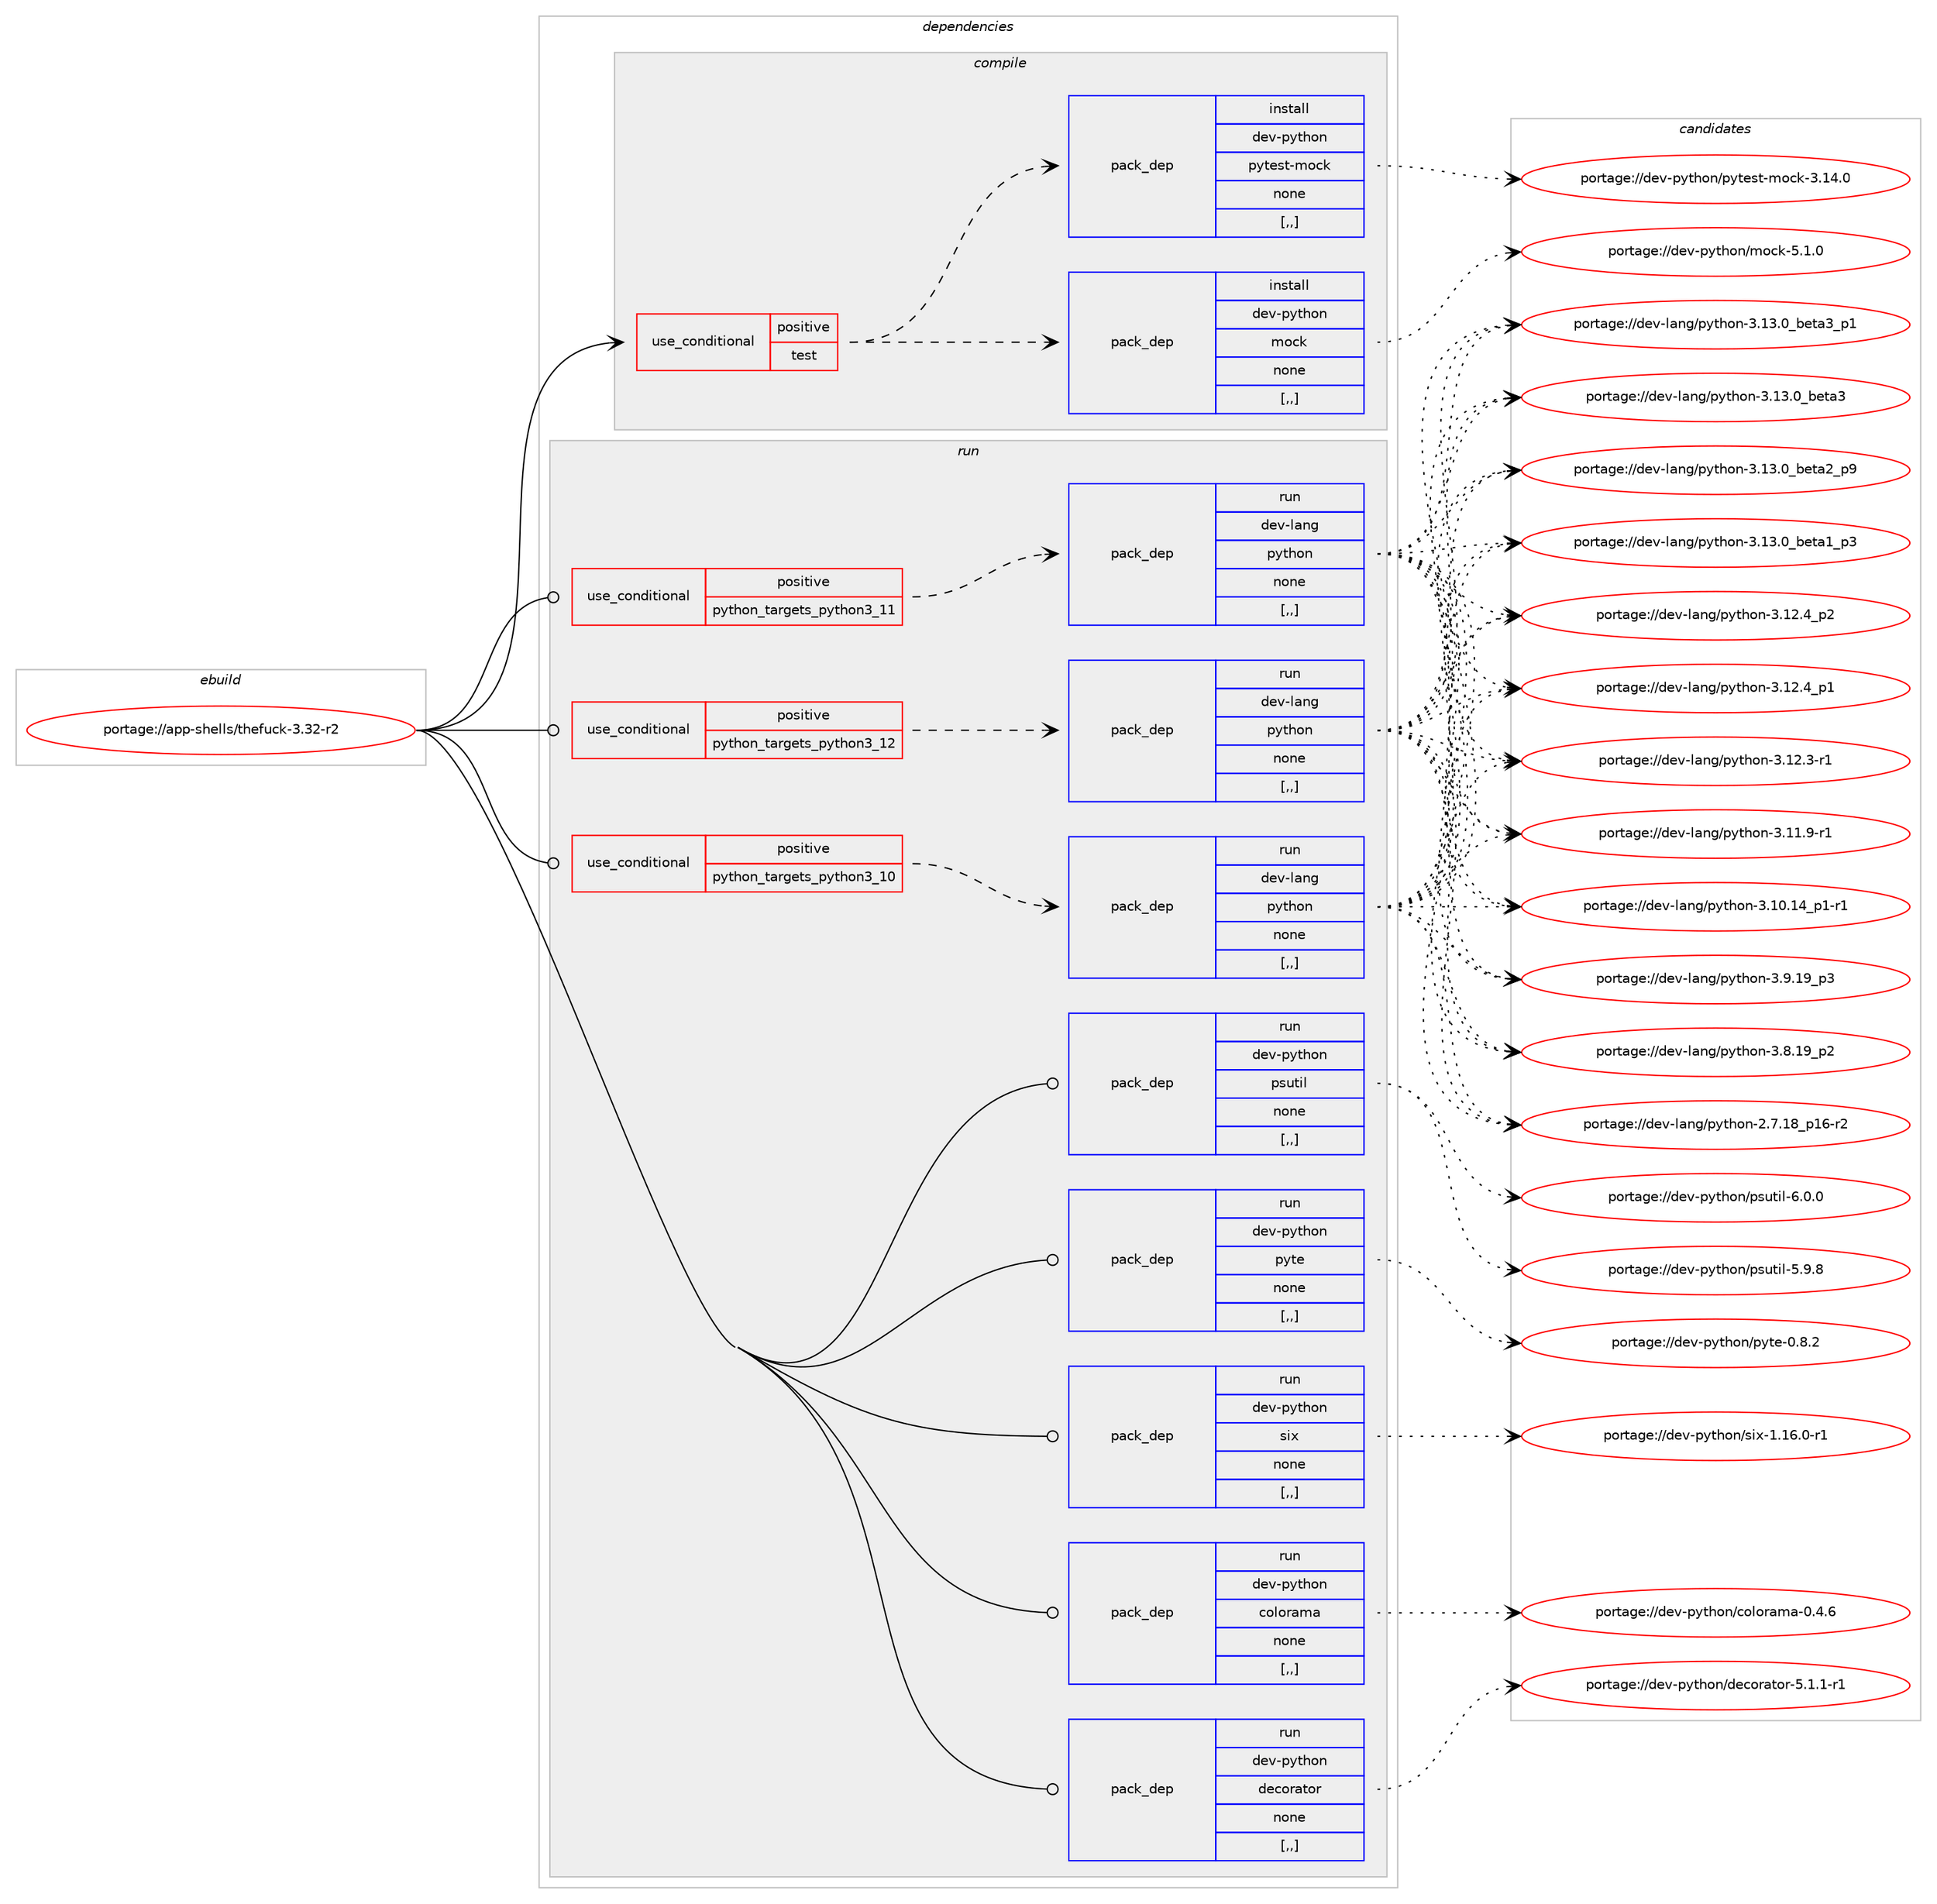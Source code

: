 digraph prolog {

# *************
# Graph options
# *************

newrank=true;
concentrate=true;
compound=true;
graph [rankdir=LR,fontname=Helvetica,fontsize=10,ranksep=1.5];#, ranksep=2.5, nodesep=0.2];
edge  [arrowhead=vee];
node  [fontname=Helvetica,fontsize=10];

# **********
# The ebuild
# **********

subgraph cluster_leftcol {
color=gray;
rank=same;
label=<<i>ebuild</i>>;
id [label="portage://app-shells/thefuck-3.32-r2", color=red, width=4, href="../app-shells/thefuck-3.32-r2.svg"];
}

# ****************
# The dependencies
# ****************

subgraph cluster_midcol {
color=gray;
label=<<i>dependencies</i>>;
subgraph cluster_compile {
fillcolor="#eeeeee";
style=filled;
label=<<i>compile</i>>;
subgraph cond14385 {
dependency51790 [label=<<TABLE BORDER="0" CELLBORDER="1" CELLSPACING="0" CELLPADDING="4"><TR><TD ROWSPAN="3" CELLPADDING="10">use_conditional</TD></TR><TR><TD>positive</TD></TR><TR><TD>test</TD></TR></TABLE>>, shape=none, color=red];
subgraph pack36930 {
dependency51791 [label=<<TABLE BORDER="0" CELLBORDER="1" CELLSPACING="0" CELLPADDING="4" WIDTH="220"><TR><TD ROWSPAN="6" CELLPADDING="30">pack_dep</TD></TR><TR><TD WIDTH="110">install</TD></TR><TR><TD>dev-python</TD></TR><TR><TD>mock</TD></TR><TR><TD>none</TD></TR><TR><TD>[,,]</TD></TR></TABLE>>, shape=none, color=blue];
}
dependency51790:e -> dependency51791:w [weight=20,style="dashed",arrowhead="vee"];
subgraph pack36931 {
dependency51792 [label=<<TABLE BORDER="0" CELLBORDER="1" CELLSPACING="0" CELLPADDING="4" WIDTH="220"><TR><TD ROWSPAN="6" CELLPADDING="30">pack_dep</TD></TR><TR><TD WIDTH="110">install</TD></TR><TR><TD>dev-python</TD></TR><TR><TD>pytest-mock</TD></TR><TR><TD>none</TD></TR><TR><TD>[,,]</TD></TR></TABLE>>, shape=none, color=blue];
}
dependency51790:e -> dependency51792:w [weight=20,style="dashed",arrowhead="vee"];
}
id:e -> dependency51790:w [weight=20,style="solid",arrowhead="vee"];
}
subgraph cluster_compileandrun {
fillcolor="#eeeeee";
style=filled;
label=<<i>compile and run</i>>;
}
subgraph cluster_run {
fillcolor="#eeeeee";
style=filled;
label=<<i>run</i>>;
subgraph cond14386 {
dependency51793 [label=<<TABLE BORDER="0" CELLBORDER="1" CELLSPACING="0" CELLPADDING="4"><TR><TD ROWSPAN="3" CELLPADDING="10">use_conditional</TD></TR><TR><TD>positive</TD></TR><TR><TD>python_targets_python3_10</TD></TR></TABLE>>, shape=none, color=red];
subgraph pack36932 {
dependency51794 [label=<<TABLE BORDER="0" CELLBORDER="1" CELLSPACING="0" CELLPADDING="4" WIDTH="220"><TR><TD ROWSPAN="6" CELLPADDING="30">pack_dep</TD></TR><TR><TD WIDTH="110">run</TD></TR><TR><TD>dev-lang</TD></TR><TR><TD>python</TD></TR><TR><TD>none</TD></TR><TR><TD>[,,]</TD></TR></TABLE>>, shape=none, color=blue];
}
dependency51793:e -> dependency51794:w [weight=20,style="dashed",arrowhead="vee"];
}
id:e -> dependency51793:w [weight=20,style="solid",arrowhead="odot"];
subgraph cond14387 {
dependency51795 [label=<<TABLE BORDER="0" CELLBORDER="1" CELLSPACING="0" CELLPADDING="4"><TR><TD ROWSPAN="3" CELLPADDING="10">use_conditional</TD></TR><TR><TD>positive</TD></TR><TR><TD>python_targets_python3_11</TD></TR></TABLE>>, shape=none, color=red];
subgraph pack36933 {
dependency51796 [label=<<TABLE BORDER="0" CELLBORDER="1" CELLSPACING="0" CELLPADDING="4" WIDTH="220"><TR><TD ROWSPAN="6" CELLPADDING="30">pack_dep</TD></TR><TR><TD WIDTH="110">run</TD></TR><TR><TD>dev-lang</TD></TR><TR><TD>python</TD></TR><TR><TD>none</TD></TR><TR><TD>[,,]</TD></TR></TABLE>>, shape=none, color=blue];
}
dependency51795:e -> dependency51796:w [weight=20,style="dashed",arrowhead="vee"];
}
id:e -> dependency51795:w [weight=20,style="solid",arrowhead="odot"];
subgraph cond14388 {
dependency51797 [label=<<TABLE BORDER="0" CELLBORDER="1" CELLSPACING="0" CELLPADDING="4"><TR><TD ROWSPAN="3" CELLPADDING="10">use_conditional</TD></TR><TR><TD>positive</TD></TR><TR><TD>python_targets_python3_12</TD></TR></TABLE>>, shape=none, color=red];
subgraph pack36934 {
dependency51798 [label=<<TABLE BORDER="0" CELLBORDER="1" CELLSPACING="0" CELLPADDING="4" WIDTH="220"><TR><TD ROWSPAN="6" CELLPADDING="30">pack_dep</TD></TR><TR><TD WIDTH="110">run</TD></TR><TR><TD>dev-lang</TD></TR><TR><TD>python</TD></TR><TR><TD>none</TD></TR><TR><TD>[,,]</TD></TR></TABLE>>, shape=none, color=blue];
}
dependency51797:e -> dependency51798:w [weight=20,style="dashed",arrowhead="vee"];
}
id:e -> dependency51797:w [weight=20,style="solid",arrowhead="odot"];
subgraph pack36935 {
dependency51799 [label=<<TABLE BORDER="0" CELLBORDER="1" CELLSPACING="0" CELLPADDING="4" WIDTH="220"><TR><TD ROWSPAN="6" CELLPADDING="30">pack_dep</TD></TR><TR><TD WIDTH="110">run</TD></TR><TR><TD>dev-python</TD></TR><TR><TD>colorama</TD></TR><TR><TD>none</TD></TR><TR><TD>[,,]</TD></TR></TABLE>>, shape=none, color=blue];
}
id:e -> dependency51799:w [weight=20,style="solid",arrowhead="odot"];
subgraph pack36936 {
dependency51800 [label=<<TABLE BORDER="0" CELLBORDER="1" CELLSPACING="0" CELLPADDING="4" WIDTH="220"><TR><TD ROWSPAN="6" CELLPADDING="30">pack_dep</TD></TR><TR><TD WIDTH="110">run</TD></TR><TR><TD>dev-python</TD></TR><TR><TD>decorator</TD></TR><TR><TD>none</TD></TR><TR><TD>[,,]</TD></TR></TABLE>>, shape=none, color=blue];
}
id:e -> dependency51800:w [weight=20,style="solid",arrowhead="odot"];
subgraph pack36937 {
dependency51801 [label=<<TABLE BORDER="0" CELLBORDER="1" CELLSPACING="0" CELLPADDING="4" WIDTH="220"><TR><TD ROWSPAN="6" CELLPADDING="30">pack_dep</TD></TR><TR><TD WIDTH="110">run</TD></TR><TR><TD>dev-python</TD></TR><TR><TD>psutil</TD></TR><TR><TD>none</TD></TR><TR><TD>[,,]</TD></TR></TABLE>>, shape=none, color=blue];
}
id:e -> dependency51801:w [weight=20,style="solid",arrowhead="odot"];
subgraph pack36938 {
dependency51802 [label=<<TABLE BORDER="0" CELLBORDER="1" CELLSPACING="0" CELLPADDING="4" WIDTH="220"><TR><TD ROWSPAN="6" CELLPADDING="30">pack_dep</TD></TR><TR><TD WIDTH="110">run</TD></TR><TR><TD>dev-python</TD></TR><TR><TD>pyte</TD></TR><TR><TD>none</TD></TR><TR><TD>[,,]</TD></TR></TABLE>>, shape=none, color=blue];
}
id:e -> dependency51802:w [weight=20,style="solid",arrowhead="odot"];
subgraph pack36939 {
dependency51803 [label=<<TABLE BORDER="0" CELLBORDER="1" CELLSPACING="0" CELLPADDING="4" WIDTH="220"><TR><TD ROWSPAN="6" CELLPADDING="30">pack_dep</TD></TR><TR><TD WIDTH="110">run</TD></TR><TR><TD>dev-python</TD></TR><TR><TD>six</TD></TR><TR><TD>none</TD></TR><TR><TD>[,,]</TD></TR></TABLE>>, shape=none, color=blue];
}
id:e -> dependency51803:w [weight=20,style="solid",arrowhead="odot"];
}
}

# **************
# The candidates
# **************

subgraph cluster_choices {
rank=same;
color=gray;
label=<<i>candidates</i>>;

subgraph choice36930 {
color=black;
nodesep=1;
choice100101118451121211161041111104710911199107455346494648 [label="portage://dev-python/mock-5.1.0", color=red, width=4,href="../dev-python/mock-5.1.0.svg"];
dependency51791:e -> choice100101118451121211161041111104710911199107455346494648:w [style=dotted,weight="100"];
}
subgraph choice36931 {
color=black;
nodesep=1;
choice1001011184511212111610411111047112121116101115116451091119910745514649524648 [label="portage://dev-python/pytest-mock-3.14.0", color=red, width=4,href="../dev-python/pytest-mock-3.14.0.svg"];
dependency51792:e -> choice1001011184511212111610411111047112121116101115116451091119910745514649524648:w [style=dotted,weight="100"];
}
subgraph choice36932 {
color=black;
nodesep=1;
choice10010111845108971101034711212111610411111045514649514648959810111697519511249 [label="portage://dev-lang/python-3.13.0_beta3_p1", color=red, width=4,href="../dev-lang/python-3.13.0_beta3_p1.svg"];
choice1001011184510897110103471121211161041111104551464951464895981011169751 [label="portage://dev-lang/python-3.13.0_beta3", color=red, width=4,href="../dev-lang/python-3.13.0_beta3.svg"];
choice10010111845108971101034711212111610411111045514649514648959810111697509511257 [label="portage://dev-lang/python-3.13.0_beta2_p9", color=red, width=4,href="../dev-lang/python-3.13.0_beta2_p9.svg"];
choice10010111845108971101034711212111610411111045514649514648959810111697499511251 [label="portage://dev-lang/python-3.13.0_beta1_p3", color=red, width=4,href="../dev-lang/python-3.13.0_beta1_p3.svg"];
choice100101118451089711010347112121116104111110455146495046529511250 [label="portage://dev-lang/python-3.12.4_p2", color=red, width=4,href="../dev-lang/python-3.12.4_p2.svg"];
choice100101118451089711010347112121116104111110455146495046529511249 [label="portage://dev-lang/python-3.12.4_p1", color=red, width=4,href="../dev-lang/python-3.12.4_p1.svg"];
choice100101118451089711010347112121116104111110455146495046514511449 [label="portage://dev-lang/python-3.12.3-r1", color=red, width=4,href="../dev-lang/python-3.12.3-r1.svg"];
choice100101118451089711010347112121116104111110455146494946574511449 [label="portage://dev-lang/python-3.11.9-r1", color=red, width=4,href="../dev-lang/python-3.11.9-r1.svg"];
choice100101118451089711010347112121116104111110455146494846495295112494511449 [label="portage://dev-lang/python-3.10.14_p1-r1", color=red, width=4,href="../dev-lang/python-3.10.14_p1-r1.svg"];
choice100101118451089711010347112121116104111110455146574649579511251 [label="portage://dev-lang/python-3.9.19_p3", color=red, width=4,href="../dev-lang/python-3.9.19_p3.svg"];
choice100101118451089711010347112121116104111110455146564649579511250 [label="portage://dev-lang/python-3.8.19_p2", color=red, width=4,href="../dev-lang/python-3.8.19_p2.svg"];
choice100101118451089711010347112121116104111110455046554649569511249544511450 [label="portage://dev-lang/python-2.7.18_p16-r2", color=red, width=4,href="../dev-lang/python-2.7.18_p16-r2.svg"];
dependency51794:e -> choice10010111845108971101034711212111610411111045514649514648959810111697519511249:w [style=dotted,weight="100"];
dependency51794:e -> choice1001011184510897110103471121211161041111104551464951464895981011169751:w [style=dotted,weight="100"];
dependency51794:e -> choice10010111845108971101034711212111610411111045514649514648959810111697509511257:w [style=dotted,weight="100"];
dependency51794:e -> choice10010111845108971101034711212111610411111045514649514648959810111697499511251:w [style=dotted,weight="100"];
dependency51794:e -> choice100101118451089711010347112121116104111110455146495046529511250:w [style=dotted,weight="100"];
dependency51794:e -> choice100101118451089711010347112121116104111110455146495046529511249:w [style=dotted,weight="100"];
dependency51794:e -> choice100101118451089711010347112121116104111110455146495046514511449:w [style=dotted,weight="100"];
dependency51794:e -> choice100101118451089711010347112121116104111110455146494946574511449:w [style=dotted,weight="100"];
dependency51794:e -> choice100101118451089711010347112121116104111110455146494846495295112494511449:w [style=dotted,weight="100"];
dependency51794:e -> choice100101118451089711010347112121116104111110455146574649579511251:w [style=dotted,weight="100"];
dependency51794:e -> choice100101118451089711010347112121116104111110455146564649579511250:w [style=dotted,weight="100"];
dependency51794:e -> choice100101118451089711010347112121116104111110455046554649569511249544511450:w [style=dotted,weight="100"];
}
subgraph choice36933 {
color=black;
nodesep=1;
choice10010111845108971101034711212111610411111045514649514648959810111697519511249 [label="portage://dev-lang/python-3.13.0_beta3_p1", color=red, width=4,href="../dev-lang/python-3.13.0_beta3_p1.svg"];
choice1001011184510897110103471121211161041111104551464951464895981011169751 [label="portage://dev-lang/python-3.13.0_beta3", color=red, width=4,href="../dev-lang/python-3.13.0_beta3.svg"];
choice10010111845108971101034711212111610411111045514649514648959810111697509511257 [label="portage://dev-lang/python-3.13.0_beta2_p9", color=red, width=4,href="../dev-lang/python-3.13.0_beta2_p9.svg"];
choice10010111845108971101034711212111610411111045514649514648959810111697499511251 [label="portage://dev-lang/python-3.13.0_beta1_p3", color=red, width=4,href="../dev-lang/python-3.13.0_beta1_p3.svg"];
choice100101118451089711010347112121116104111110455146495046529511250 [label="portage://dev-lang/python-3.12.4_p2", color=red, width=4,href="../dev-lang/python-3.12.4_p2.svg"];
choice100101118451089711010347112121116104111110455146495046529511249 [label="portage://dev-lang/python-3.12.4_p1", color=red, width=4,href="../dev-lang/python-3.12.4_p1.svg"];
choice100101118451089711010347112121116104111110455146495046514511449 [label="portage://dev-lang/python-3.12.3-r1", color=red, width=4,href="../dev-lang/python-3.12.3-r1.svg"];
choice100101118451089711010347112121116104111110455146494946574511449 [label="portage://dev-lang/python-3.11.9-r1", color=red, width=4,href="../dev-lang/python-3.11.9-r1.svg"];
choice100101118451089711010347112121116104111110455146494846495295112494511449 [label="portage://dev-lang/python-3.10.14_p1-r1", color=red, width=4,href="../dev-lang/python-3.10.14_p1-r1.svg"];
choice100101118451089711010347112121116104111110455146574649579511251 [label="portage://dev-lang/python-3.9.19_p3", color=red, width=4,href="../dev-lang/python-3.9.19_p3.svg"];
choice100101118451089711010347112121116104111110455146564649579511250 [label="portage://dev-lang/python-3.8.19_p2", color=red, width=4,href="../dev-lang/python-3.8.19_p2.svg"];
choice100101118451089711010347112121116104111110455046554649569511249544511450 [label="portage://dev-lang/python-2.7.18_p16-r2", color=red, width=4,href="../dev-lang/python-2.7.18_p16-r2.svg"];
dependency51796:e -> choice10010111845108971101034711212111610411111045514649514648959810111697519511249:w [style=dotted,weight="100"];
dependency51796:e -> choice1001011184510897110103471121211161041111104551464951464895981011169751:w [style=dotted,weight="100"];
dependency51796:e -> choice10010111845108971101034711212111610411111045514649514648959810111697509511257:w [style=dotted,weight="100"];
dependency51796:e -> choice10010111845108971101034711212111610411111045514649514648959810111697499511251:w [style=dotted,weight="100"];
dependency51796:e -> choice100101118451089711010347112121116104111110455146495046529511250:w [style=dotted,weight="100"];
dependency51796:e -> choice100101118451089711010347112121116104111110455146495046529511249:w [style=dotted,weight="100"];
dependency51796:e -> choice100101118451089711010347112121116104111110455146495046514511449:w [style=dotted,weight="100"];
dependency51796:e -> choice100101118451089711010347112121116104111110455146494946574511449:w [style=dotted,weight="100"];
dependency51796:e -> choice100101118451089711010347112121116104111110455146494846495295112494511449:w [style=dotted,weight="100"];
dependency51796:e -> choice100101118451089711010347112121116104111110455146574649579511251:w [style=dotted,weight="100"];
dependency51796:e -> choice100101118451089711010347112121116104111110455146564649579511250:w [style=dotted,weight="100"];
dependency51796:e -> choice100101118451089711010347112121116104111110455046554649569511249544511450:w [style=dotted,weight="100"];
}
subgraph choice36934 {
color=black;
nodesep=1;
choice10010111845108971101034711212111610411111045514649514648959810111697519511249 [label="portage://dev-lang/python-3.13.0_beta3_p1", color=red, width=4,href="../dev-lang/python-3.13.0_beta3_p1.svg"];
choice1001011184510897110103471121211161041111104551464951464895981011169751 [label="portage://dev-lang/python-3.13.0_beta3", color=red, width=4,href="../dev-lang/python-3.13.0_beta3.svg"];
choice10010111845108971101034711212111610411111045514649514648959810111697509511257 [label="portage://dev-lang/python-3.13.0_beta2_p9", color=red, width=4,href="../dev-lang/python-3.13.0_beta2_p9.svg"];
choice10010111845108971101034711212111610411111045514649514648959810111697499511251 [label="portage://dev-lang/python-3.13.0_beta1_p3", color=red, width=4,href="../dev-lang/python-3.13.0_beta1_p3.svg"];
choice100101118451089711010347112121116104111110455146495046529511250 [label="portage://dev-lang/python-3.12.4_p2", color=red, width=4,href="../dev-lang/python-3.12.4_p2.svg"];
choice100101118451089711010347112121116104111110455146495046529511249 [label="portage://dev-lang/python-3.12.4_p1", color=red, width=4,href="../dev-lang/python-3.12.4_p1.svg"];
choice100101118451089711010347112121116104111110455146495046514511449 [label="portage://dev-lang/python-3.12.3-r1", color=red, width=4,href="../dev-lang/python-3.12.3-r1.svg"];
choice100101118451089711010347112121116104111110455146494946574511449 [label="portage://dev-lang/python-3.11.9-r1", color=red, width=4,href="../dev-lang/python-3.11.9-r1.svg"];
choice100101118451089711010347112121116104111110455146494846495295112494511449 [label="portage://dev-lang/python-3.10.14_p1-r1", color=red, width=4,href="../dev-lang/python-3.10.14_p1-r1.svg"];
choice100101118451089711010347112121116104111110455146574649579511251 [label="portage://dev-lang/python-3.9.19_p3", color=red, width=4,href="../dev-lang/python-3.9.19_p3.svg"];
choice100101118451089711010347112121116104111110455146564649579511250 [label="portage://dev-lang/python-3.8.19_p2", color=red, width=4,href="../dev-lang/python-3.8.19_p2.svg"];
choice100101118451089711010347112121116104111110455046554649569511249544511450 [label="portage://dev-lang/python-2.7.18_p16-r2", color=red, width=4,href="../dev-lang/python-2.7.18_p16-r2.svg"];
dependency51798:e -> choice10010111845108971101034711212111610411111045514649514648959810111697519511249:w [style=dotted,weight="100"];
dependency51798:e -> choice1001011184510897110103471121211161041111104551464951464895981011169751:w [style=dotted,weight="100"];
dependency51798:e -> choice10010111845108971101034711212111610411111045514649514648959810111697509511257:w [style=dotted,weight="100"];
dependency51798:e -> choice10010111845108971101034711212111610411111045514649514648959810111697499511251:w [style=dotted,weight="100"];
dependency51798:e -> choice100101118451089711010347112121116104111110455146495046529511250:w [style=dotted,weight="100"];
dependency51798:e -> choice100101118451089711010347112121116104111110455146495046529511249:w [style=dotted,weight="100"];
dependency51798:e -> choice100101118451089711010347112121116104111110455146495046514511449:w [style=dotted,weight="100"];
dependency51798:e -> choice100101118451089711010347112121116104111110455146494946574511449:w [style=dotted,weight="100"];
dependency51798:e -> choice100101118451089711010347112121116104111110455146494846495295112494511449:w [style=dotted,weight="100"];
dependency51798:e -> choice100101118451089711010347112121116104111110455146574649579511251:w [style=dotted,weight="100"];
dependency51798:e -> choice100101118451089711010347112121116104111110455146564649579511250:w [style=dotted,weight="100"];
dependency51798:e -> choice100101118451089711010347112121116104111110455046554649569511249544511450:w [style=dotted,weight="100"];
}
subgraph choice36935 {
color=black;
nodesep=1;
choice1001011184511212111610411111047991111081111149710997454846524654 [label="portage://dev-python/colorama-0.4.6", color=red, width=4,href="../dev-python/colorama-0.4.6.svg"];
dependency51799:e -> choice1001011184511212111610411111047991111081111149710997454846524654:w [style=dotted,weight="100"];
}
subgraph choice36936 {
color=black;
nodesep=1;
choice100101118451121211161041111104710010199111114971161111144553464946494511449 [label="portage://dev-python/decorator-5.1.1-r1", color=red, width=4,href="../dev-python/decorator-5.1.1-r1.svg"];
dependency51800:e -> choice100101118451121211161041111104710010199111114971161111144553464946494511449:w [style=dotted,weight="100"];
}
subgraph choice36937 {
color=black;
nodesep=1;
choice1001011184511212111610411111047112115117116105108455446484648 [label="portage://dev-python/psutil-6.0.0", color=red, width=4,href="../dev-python/psutil-6.0.0.svg"];
choice1001011184511212111610411111047112115117116105108455346574656 [label="portage://dev-python/psutil-5.9.8", color=red, width=4,href="../dev-python/psutil-5.9.8.svg"];
dependency51801:e -> choice1001011184511212111610411111047112115117116105108455446484648:w [style=dotted,weight="100"];
dependency51801:e -> choice1001011184511212111610411111047112115117116105108455346574656:w [style=dotted,weight="100"];
}
subgraph choice36938 {
color=black;
nodesep=1;
choice1001011184511212111610411111047112121116101454846564650 [label="portage://dev-python/pyte-0.8.2", color=red, width=4,href="../dev-python/pyte-0.8.2.svg"];
dependency51802:e -> choice1001011184511212111610411111047112121116101454846564650:w [style=dotted,weight="100"];
}
subgraph choice36939 {
color=black;
nodesep=1;
choice1001011184511212111610411111047115105120454946495446484511449 [label="portage://dev-python/six-1.16.0-r1", color=red, width=4,href="../dev-python/six-1.16.0-r1.svg"];
dependency51803:e -> choice1001011184511212111610411111047115105120454946495446484511449:w [style=dotted,weight="100"];
}
}

}
